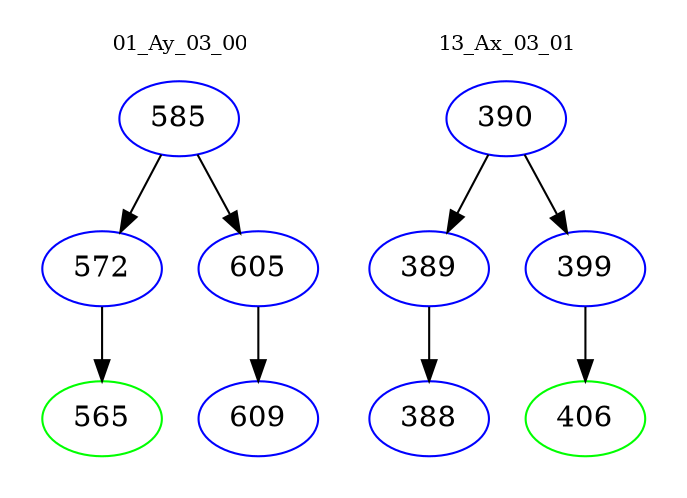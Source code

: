 digraph{
subgraph cluster_0 {
color = white
label = "01_Ay_03_00";
fontsize=10;
T0_585 [label="585", color="blue"]
T0_585 -> T0_572 [color="black"]
T0_572 [label="572", color="blue"]
T0_572 -> T0_565 [color="black"]
T0_565 [label="565", color="green"]
T0_585 -> T0_605 [color="black"]
T0_605 [label="605", color="blue"]
T0_605 -> T0_609 [color="black"]
T0_609 [label="609", color="blue"]
}
subgraph cluster_1 {
color = white
label = "13_Ax_03_01";
fontsize=10;
T1_390 [label="390", color="blue"]
T1_390 -> T1_389 [color="black"]
T1_389 [label="389", color="blue"]
T1_389 -> T1_388 [color="black"]
T1_388 [label="388", color="blue"]
T1_390 -> T1_399 [color="black"]
T1_399 [label="399", color="blue"]
T1_399 -> T1_406 [color="black"]
T1_406 [label="406", color="green"]
}
}
